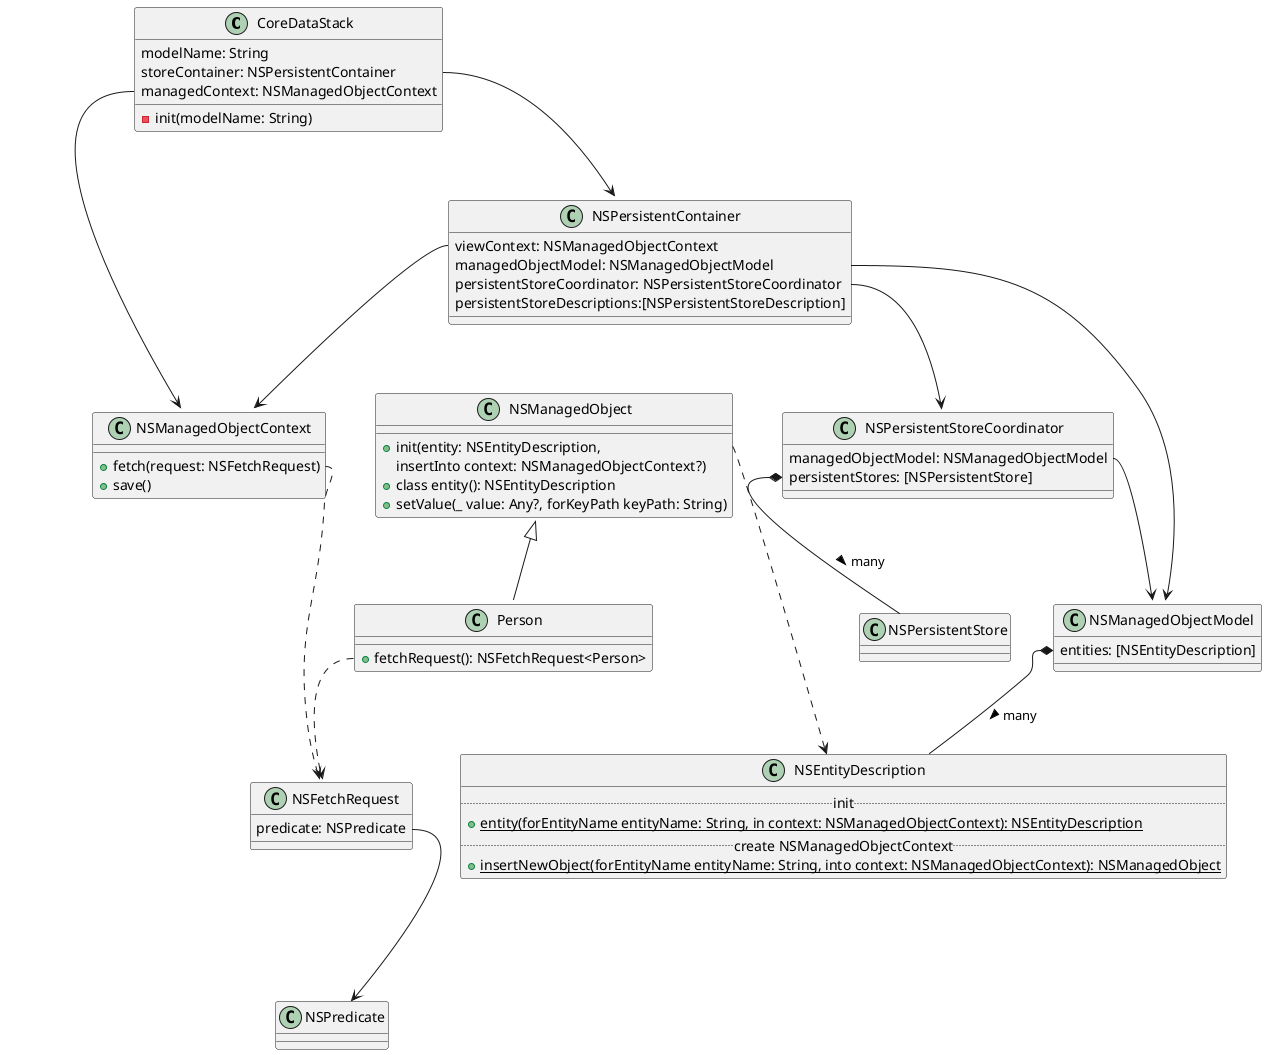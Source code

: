 @startuml

class CoreDataStack
class NSEntityDescription
class NSFetchRequest
class NSManagedObject
class NSManagedObjectContext
class NSManagedObjectContext
class NSManagedObjectModel
class NSPersistentStore
class NSPersistentStoreCoordinator
class NSPredicate
class Person

class CoreDataStack {
    modelName: String
    -init(modelName: String)
    storeContainer: NSPersistentContainer
    managedContext: NSManagedObjectContext
}
CoreDataStack::storeContainer --> NSPersistentContainer
CoreDataStack::managedContext --> NSManagedObjectContext


NSManagedObject <|-- Person

class NSPredicate

class NSManagedObjectContext {
    +fetch(request: NSFetchRequest)
    +save()
}
NSManagedObjectContext::fetch ..->NSFetchRequest

class NSManagedObject {
    +init(entity: NSEntityDescription, 
          insertInto context: NSManagedObjectContext?)
    +class entity(): NSEntityDescription
    +setValue(_ value: Any?, forKeyPath keyPath: String)
}
NSManagedObject::entity ..> NSEntityDescription

class NSFetchRequest {
    predicate: NSPredicate
}
NSFetchRequest::predicate ---> NSPredicate

class NSEntityDescription {
    .. init ..
    + {classifier} entity(forEntityName entityName: String, in context: NSManagedObjectContext): NSEntityDescription
    .. create NSManagedObjectContext ..
    + {classifier} insertNewObject(forEntityName entityName: String, into context: NSManagedObjectContext): NSManagedObject
}

class Person {
    +fetchRequest(): NSFetchRequest<Person>
}
Person::fetchRequest ..> NSFetchRequest

class NSPersistentContainer {
    viewContext: NSManagedObjectContext
    managedObjectModel: NSManagedObjectModel 
    persistentStoreCoordinator: NSPersistentStoreCoordinator
    persistentStoreDescriptions:[NSPersistentStoreDescription]
}
NSPersistentContainer::viewContext --> NSManagedObjectContext
NSPersistentContainer::managedObjectModel --> NSManagedObjectModel 
NSPersistentContainer::persistentStoreCoordinator --> NSPersistentStoreCoordinator


class NSManagedObjectModel {
    entities: [NSEntityDescription]
}
NSManagedObjectModel::entities *-- NSEntityDescription : many >

class NSPersistentStoreCoordinator {
    managedObjectModel: NSManagedObjectModel
    persistentStores: [NSPersistentStore]
}
NSPersistentStoreCoordinator::managedObjectModel --> NSManagedObjectModel
NSPersistentStoreCoordinator::persistentStores *-- NSPersistentStore : many >

@enduml